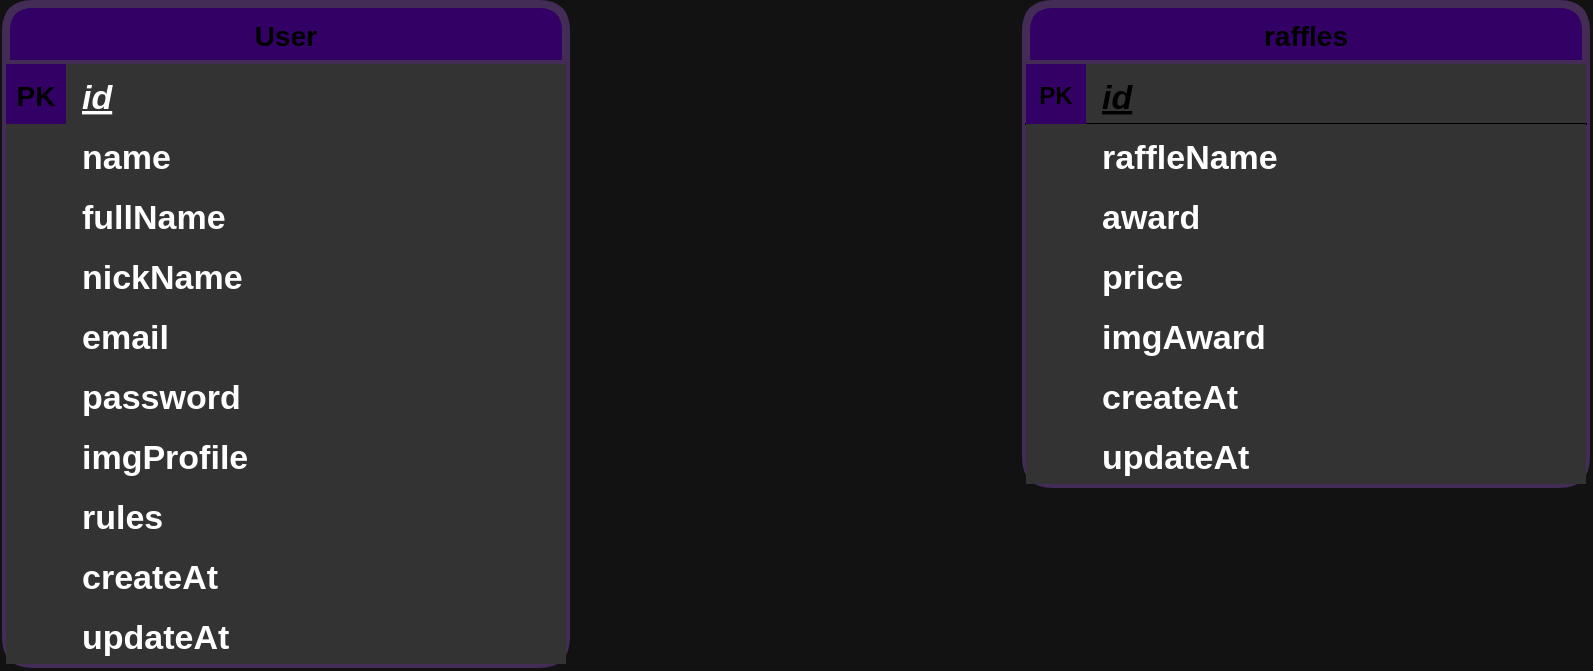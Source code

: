 <mxfile>
    <diagram id="nC6nw8Q5eUVLWcdzHIn0" name="Página-1">
        <mxGraphModel dx="1093" dy="585" grid="1" gridSize="10" guides="1" tooltips="1" connect="1" arrows="1" fold="1" page="1" pageScale="1" pageWidth="827" pageHeight="1169" background="#121212" math="0" shadow="0">
            <root>
                <mxCell id="0"/>
                <mxCell id="1" parent="0"/>
                <mxCell id="16" value="User" style="shape=table;startSize=30;container=1;collapsible=1;childLayout=tableLayout;fixedRows=1;rowLines=0;fontStyle=1;align=center;resizeLast=1;fillColor=#330066;fontColor=default;strokeColor=#432D57;strokeWidth=4;rounded=1;shadow=0;sketch=0;gradientColor=none;fontSize=14;labelBackgroundColor=none;" vertex="1" parent="1">
                    <mxGeometry x="20" y="20" width="280" height="330" as="geometry">
                        <mxRectangle x="20" y="20" width="60" height="30" as="alternateBounds"/>
                    </mxGeometry>
                </mxCell>
                <mxCell id="17" value="" style="shape=partialRectangle;collapsible=0;dropTarget=0;pointerEvents=0;fillColor=#330066;top=0;left=0;bottom=1;right=0;points=[[0,0.5],[1,0.5]];portConstraint=eastwest;fontSize=14;strokeColor=#432D57;startSize=30;fontStyle=1;strokeWidth=4;rounded=1;shadow=0;sketch=0;gradientColor=none;labelBackgroundColor=none;" vertex="1" parent="16">
                    <mxGeometry y="30" width="280" height="30" as="geometry"/>
                </mxCell>
                <mxCell id="18" value="PK" style="shape=partialRectangle;connectable=0;fillColor=#330066;top=0;left=0;bottom=0;right=0;fontStyle=1;overflow=hidden;fontSize=14;strokeColor=#432D57;startSize=30;strokeWidth=4;rounded=1;shadow=0;sketch=0;gradientColor=none;labelBackgroundColor=none;" vertex="1" parent="17">
                    <mxGeometry width="30" height="30" as="geometry">
                        <mxRectangle width="30" height="30" as="alternateBounds"/>
                    </mxGeometry>
                </mxCell>
                <mxCell id="19" value="id" style="shape=partialRectangle;connectable=0;fillColor=#333333;top=0;left=0;bottom=0;right=0;align=left;spacingLeft=6;fontStyle=7;overflow=hidden;fontSize=17;strokeColor=#314354;startSize=30;strokeWidth=5;rounded=1;shadow=0;sketch=0;gradientColor=none;labelBackgroundColor=none;fontColor=#ffffff;" vertex="1" parent="17">
                    <mxGeometry x="30" width="250" height="30" as="geometry">
                        <mxRectangle width="250" height="30" as="alternateBounds"/>
                    </mxGeometry>
                </mxCell>
                <mxCell id="20" value="" style="shape=partialRectangle;collapsible=0;dropTarget=0;pointerEvents=0;fillColor=#333333;top=0;left=0;bottom=0;right=0;points=[[0,0.5],[1,0.5]];portConstraint=eastwest;fontSize=14;strokeColor=#314354;startSize=30;fontStyle=1;strokeWidth=5;rounded=1;shadow=0;sketch=0;gradientColor=none;labelBackgroundColor=none;fontColor=#ffffff;" vertex="1" parent="16">
                    <mxGeometry y="60" width="280" height="30" as="geometry"/>
                </mxCell>
                <mxCell id="21" value="" style="shape=partialRectangle;connectable=0;fillColor=#333333;top=0;left=0;bottom=0;right=0;editable=1;overflow=hidden;fontSize=14;strokeColor=#314354;startSize=30;fontStyle=1;strokeWidth=5;rounded=1;shadow=0;sketch=0;gradientColor=none;labelBackgroundColor=none;fontColor=#ffffff;" vertex="1" parent="20">
                    <mxGeometry width="30" height="30" as="geometry">
                        <mxRectangle width="30" height="30" as="alternateBounds"/>
                    </mxGeometry>
                </mxCell>
                <mxCell id="22" value="name" style="shape=partialRectangle;connectable=0;fillColor=#333333;top=0;left=0;bottom=0;right=0;align=left;spacingLeft=6;overflow=hidden;labelBackgroundColor=none;fontSize=17;strokeColor=#314354;startSize=30;fontStyle=1;strokeWidth=5;rounded=1;shadow=0;sketch=0;gradientColor=none;fontColor=#ffffff;" vertex="1" parent="20">
                    <mxGeometry x="30" width="250" height="30" as="geometry">
                        <mxRectangle width="250" height="30" as="alternateBounds"/>
                    </mxGeometry>
                </mxCell>
                <mxCell id="23" value="" style="shape=partialRectangle;collapsible=0;dropTarget=0;pointerEvents=0;fillColor=#333333;top=0;left=0;bottom=0;right=0;points=[[0,0.5],[1,0.5]];portConstraint=eastwest;fontSize=14;strokeColor=#314354;startSize=30;fontStyle=1;strokeWidth=5;rounded=1;shadow=0;sketch=0;gradientColor=none;labelBackgroundColor=none;fontColor=#ffffff;" vertex="1" parent="16">
                    <mxGeometry y="90" width="280" height="30" as="geometry"/>
                </mxCell>
                <mxCell id="24" value="" style="shape=partialRectangle;connectable=0;fillColor=#333333;top=0;left=0;bottom=0;right=0;editable=1;overflow=hidden;fontSize=14;strokeColor=#314354;startSize=30;fontStyle=1;strokeWidth=5;rounded=1;shadow=0;sketch=0;gradientColor=none;labelBackgroundColor=none;fontColor=#ffffff;" vertex="1" parent="23">
                    <mxGeometry width="30" height="30" as="geometry">
                        <mxRectangle width="30" height="30" as="alternateBounds"/>
                    </mxGeometry>
                </mxCell>
                <mxCell id="25" value="fullName" style="shape=partialRectangle;connectable=0;fillColor=#333333;top=0;left=0;bottom=0;right=0;align=left;spacingLeft=6;overflow=hidden;labelBackgroundColor=none;fontSize=17;strokeColor=#314354;startSize=30;fontStyle=1;strokeWidth=5;rounded=1;shadow=0;sketch=0;gradientColor=none;fontColor=#ffffff;" vertex="1" parent="23">
                    <mxGeometry x="30" width="250" height="30" as="geometry">
                        <mxRectangle width="250" height="30" as="alternateBounds"/>
                    </mxGeometry>
                </mxCell>
                <mxCell id="26" value="" style="shape=partialRectangle;collapsible=0;dropTarget=0;pointerEvents=0;fillColor=#333333;top=0;left=0;bottom=0;right=0;points=[[0,0.5],[1,0.5]];portConstraint=eastwest;fontSize=14;strokeColor=#314354;startSize=30;fontStyle=1;strokeWidth=5;rounded=1;shadow=0;sketch=0;gradientColor=none;labelBackgroundColor=none;fontColor=#ffffff;" vertex="1" parent="16">
                    <mxGeometry y="120" width="280" height="30" as="geometry"/>
                </mxCell>
                <mxCell id="27" value="" style="shape=partialRectangle;connectable=0;fillColor=#333333;top=0;left=0;bottom=0;right=0;editable=1;overflow=hidden;fontSize=14;strokeColor=#314354;startSize=30;fontStyle=1;strokeWidth=5;rounded=1;shadow=0;sketch=0;gradientColor=none;labelBackgroundColor=none;fontColor=#ffffff;" vertex="1" parent="26">
                    <mxGeometry width="30" height="30" as="geometry">
                        <mxRectangle width="30" height="30" as="alternateBounds"/>
                    </mxGeometry>
                </mxCell>
                <mxCell id="28" value="nickName" style="shape=partialRectangle;connectable=0;fillColor=#333333;top=0;left=0;bottom=0;right=0;align=left;spacingLeft=6;overflow=hidden;labelBackgroundColor=none;fontSize=17;strokeColor=#314354;startSize=30;fontStyle=1;strokeWidth=5;rounded=1;shadow=0;sketch=0;gradientColor=none;fontColor=#ffffff;" vertex="1" parent="26">
                    <mxGeometry x="30" width="250" height="30" as="geometry">
                        <mxRectangle width="250" height="30" as="alternateBounds"/>
                    </mxGeometry>
                </mxCell>
                <mxCell id="29" value="" style="shape=partialRectangle;collapsible=0;dropTarget=0;pointerEvents=0;fillColor=#333333;top=0;left=0;bottom=0;right=0;points=[[0,0.5],[1,0.5]];portConstraint=eastwest;fontSize=14;strokeColor=#314354;startSize=30;fontStyle=1;strokeWidth=5;rounded=1;shadow=0;sketch=0;gradientColor=none;labelBackgroundColor=none;fontColor=#ffffff;" vertex="1" parent="16">
                    <mxGeometry y="150" width="280" height="30" as="geometry"/>
                </mxCell>
                <mxCell id="30" value="" style="shape=partialRectangle;connectable=0;fillColor=#333333;top=0;left=0;bottom=0;right=0;editable=1;overflow=hidden;fontSize=14;strokeColor=#314354;startSize=30;fontStyle=1;strokeWidth=5;rounded=1;shadow=0;sketch=0;gradientColor=none;labelBackgroundColor=none;fontColor=#ffffff;" vertex="1" parent="29">
                    <mxGeometry width="30" height="30" as="geometry">
                        <mxRectangle width="30" height="30" as="alternateBounds"/>
                    </mxGeometry>
                </mxCell>
                <mxCell id="31" value="email" style="shape=partialRectangle;connectable=0;fillColor=#333333;top=0;left=0;bottom=0;right=0;align=left;spacingLeft=6;overflow=hidden;labelBackgroundColor=none;fontSize=17;strokeColor=#314354;startSize=30;fontStyle=1;strokeWidth=5;rounded=1;shadow=0;sketch=0;gradientColor=none;fontColor=#ffffff;" vertex="1" parent="29">
                    <mxGeometry x="30" width="250" height="30" as="geometry">
                        <mxRectangle width="250" height="30" as="alternateBounds"/>
                    </mxGeometry>
                </mxCell>
                <mxCell id="32" value="" style="shape=partialRectangle;collapsible=0;dropTarget=0;pointerEvents=0;fillColor=#333333;top=0;left=0;bottom=0;right=0;points=[[0,0.5],[1,0.5]];portConstraint=eastwest;fontSize=14;strokeColor=#314354;startSize=30;fontStyle=1;strokeWidth=5;rounded=1;shadow=0;sketch=0;gradientColor=none;labelBackgroundColor=none;fontColor=#ffffff;" vertex="1" parent="16">
                    <mxGeometry y="180" width="280" height="30" as="geometry"/>
                </mxCell>
                <mxCell id="33" value="" style="shape=partialRectangle;connectable=0;fillColor=#333333;top=0;left=0;bottom=0;right=0;editable=1;overflow=hidden;fontSize=14;strokeColor=#314354;startSize=30;fontStyle=1;strokeWidth=5;rounded=1;shadow=0;sketch=0;gradientColor=none;labelBackgroundColor=none;fontColor=#ffffff;" vertex="1" parent="32">
                    <mxGeometry width="30" height="30" as="geometry">
                        <mxRectangle width="30" height="30" as="alternateBounds"/>
                    </mxGeometry>
                </mxCell>
                <mxCell id="34" value="password" style="shape=partialRectangle;connectable=0;fillColor=#333333;top=0;left=0;bottom=0;right=0;align=left;spacingLeft=6;overflow=hidden;labelBackgroundColor=none;fontSize=17;strokeColor=#314354;startSize=30;fontStyle=1;strokeWidth=5;rounded=1;shadow=0;sketch=0;gradientColor=none;fontColor=#ffffff;" vertex="1" parent="32">
                    <mxGeometry x="30" width="250" height="30" as="geometry">
                        <mxRectangle width="250" height="30" as="alternateBounds"/>
                    </mxGeometry>
                </mxCell>
                <mxCell id="35" value="" style="shape=partialRectangle;collapsible=0;dropTarget=0;pointerEvents=0;fillColor=#333333;top=0;left=0;bottom=0;right=0;points=[[0,0.5],[1,0.5]];portConstraint=eastwest;fontSize=14;strokeColor=#314354;startSize=30;fontStyle=1;strokeWidth=5;rounded=1;shadow=0;sketch=0;gradientColor=none;labelBackgroundColor=none;fontColor=#ffffff;" vertex="1" parent="16">
                    <mxGeometry y="210" width="280" height="30" as="geometry"/>
                </mxCell>
                <mxCell id="36" value="" style="shape=partialRectangle;connectable=0;fillColor=#333333;top=0;left=0;bottom=0;right=0;editable=1;overflow=hidden;fontSize=14;strokeColor=#314354;startSize=30;fontStyle=1;strokeWidth=5;rounded=1;shadow=0;sketch=0;gradientColor=none;labelBackgroundColor=none;fontColor=#ffffff;" vertex="1" parent="35">
                    <mxGeometry width="30" height="30" as="geometry">
                        <mxRectangle width="30" height="30" as="alternateBounds"/>
                    </mxGeometry>
                </mxCell>
                <mxCell id="37" value="imgProfile" style="shape=partialRectangle;connectable=0;fillColor=#333333;top=0;left=0;bottom=0;right=0;align=left;spacingLeft=6;overflow=hidden;labelBackgroundColor=none;fontSize=17;strokeColor=#314354;startSize=30;fontStyle=1;strokeWidth=5;rounded=1;shadow=0;sketch=0;gradientColor=none;fontColor=#ffffff;" vertex="1" parent="35">
                    <mxGeometry x="30" width="250" height="30" as="geometry">
                        <mxRectangle width="250" height="30" as="alternateBounds"/>
                    </mxGeometry>
                </mxCell>
                <mxCell id="38" value="" style="shape=partialRectangle;collapsible=0;dropTarget=0;pointerEvents=0;fillColor=#333333;top=0;left=0;bottom=0;right=0;points=[[0,0.5],[1,0.5]];portConstraint=eastwest;fontSize=14;strokeColor=#314354;startSize=30;fontStyle=1;strokeWidth=5;rounded=1;shadow=0;sketch=0;gradientColor=none;labelBackgroundColor=none;fontColor=#ffffff;" vertex="1" parent="16">
                    <mxGeometry y="240" width="280" height="30" as="geometry"/>
                </mxCell>
                <mxCell id="39" value="" style="shape=partialRectangle;connectable=0;fillColor=#333333;top=0;left=0;bottom=0;right=0;editable=1;overflow=hidden;fontSize=14;strokeColor=#314354;startSize=30;fontStyle=1;strokeWidth=5;rounded=1;shadow=0;sketch=0;gradientColor=none;labelBackgroundColor=none;fontColor=#ffffff;" vertex="1" parent="38">
                    <mxGeometry width="30" height="30" as="geometry">
                        <mxRectangle width="30" height="30" as="alternateBounds"/>
                    </mxGeometry>
                </mxCell>
                <mxCell id="40" value="rules" style="shape=partialRectangle;connectable=0;fillColor=#333333;top=0;left=0;bottom=0;right=0;align=left;spacingLeft=6;overflow=hidden;labelBackgroundColor=none;fontSize=17;strokeColor=#314354;startSize=30;fontStyle=1;strokeWidth=5;rounded=1;shadow=0;sketch=0;gradientColor=none;fontColor=#ffffff;" vertex="1" parent="38">
                    <mxGeometry x="30" width="250" height="30" as="geometry">
                        <mxRectangle width="250" height="30" as="alternateBounds"/>
                    </mxGeometry>
                </mxCell>
                <mxCell id="41" value="" style="shape=partialRectangle;collapsible=0;dropTarget=0;pointerEvents=0;fillColor=#333333;top=0;left=0;bottom=0;right=0;points=[[0,0.5],[1,0.5]];portConstraint=eastwest;fontSize=14;strokeColor=#314354;startSize=30;fontStyle=1;strokeWidth=5;rounded=1;shadow=0;sketch=0;gradientColor=none;labelBackgroundColor=none;fontColor=#ffffff;" vertex="1" parent="16">
                    <mxGeometry y="270" width="280" height="30" as="geometry"/>
                </mxCell>
                <mxCell id="42" value="" style="shape=partialRectangle;connectable=0;fillColor=#333333;top=0;left=0;bottom=0;right=0;editable=1;overflow=hidden;fontSize=14;strokeColor=#314354;startSize=30;fontStyle=1;strokeWidth=5;rounded=1;shadow=0;sketch=0;gradientColor=none;labelBackgroundColor=none;fontColor=#ffffff;" vertex="1" parent="41">
                    <mxGeometry width="30" height="30" as="geometry">
                        <mxRectangle width="30" height="30" as="alternateBounds"/>
                    </mxGeometry>
                </mxCell>
                <mxCell id="43" value="createAt" style="shape=partialRectangle;connectable=0;fillColor=#333333;top=0;left=0;bottom=0;right=0;align=left;spacingLeft=6;overflow=hidden;labelBackgroundColor=none;fontSize=17;strokeColor=#314354;startSize=30;fontStyle=1;strokeWidth=5;rounded=1;shadow=0;sketch=0;gradientColor=none;fontColor=#ffffff;" vertex="1" parent="41">
                    <mxGeometry x="30" width="250" height="30" as="geometry">
                        <mxRectangle width="250" height="30" as="alternateBounds"/>
                    </mxGeometry>
                </mxCell>
                <mxCell id="44" value="" style="shape=partialRectangle;collapsible=0;dropTarget=0;pointerEvents=0;fillColor=#333333;top=0;left=0;bottom=0;right=0;points=[[0,0.5],[1,0.5]];portConstraint=eastwest;fontSize=14;strokeColor=#314354;startSize=30;fontStyle=1;strokeWidth=5;rounded=1;shadow=0;sketch=0;gradientColor=none;labelBackgroundColor=none;fontColor=#ffffff;" vertex="1" parent="16">
                    <mxGeometry y="300" width="280" height="30" as="geometry"/>
                </mxCell>
                <mxCell id="45" value="" style="shape=partialRectangle;connectable=0;fillColor=#333333;top=0;left=0;bottom=0;right=0;editable=1;overflow=hidden;fontSize=14;strokeColor=#314354;startSize=30;fontStyle=1;strokeWidth=5;rounded=1;shadow=0;sketch=0;gradientColor=none;labelBackgroundColor=none;fontColor=#ffffff;" vertex="1" parent="44">
                    <mxGeometry width="30" height="30" as="geometry">
                        <mxRectangle width="30" height="30" as="alternateBounds"/>
                    </mxGeometry>
                </mxCell>
                <mxCell id="46" value="updateAt" style="shape=partialRectangle;connectable=0;fillColor=#333333;top=0;left=0;bottom=0;right=0;align=left;spacingLeft=6;overflow=hidden;labelBackgroundColor=none;fontSize=17;strokeColor=#314354;startSize=30;fontStyle=1;strokeWidth=5;rounded=1;shadow=0;sketch=0;gradientColor=none;fontColor=#ffffff;" vertex="1" parent="44">
                    <mxGeometry x="30" width="250" height="30" as="geometry">
                        <mxRectangle width="250" height="30" as="alternateBounds"/>
                    </mxGeometry>
                </mxCell>
                <mxCell id="47" value="raffles" style="shape=table;startSize=30;container=1;collapsible=1;childLayout=tableLayout;fixedRows=1;rowLines=0;fontStyle=1;align=center;resizeLast=1;fillColor=#330066;fontColor=default;strokeColor=#432D57;strokeWidth=4;rounded=1;shadow=0;sketch=0;gradientColor=none;fontSize=14;labelBackgroundColor=none;" vertex="1" parent="1">
                    <mxGeometry x="530" y="20" width="280" height="240" as="geometry">
                        <mxRectangle x="20" y="20" width="60" height="30" as="alternateBounds"/>
                    </mxGeometry>
                </mxCell>
                <mxCell id="48" value="" style="shape=partialRectangle;collapsible=0;dropTarget=0;pointerEvents=0;fillColor=#333333;top=0;left=0;bottom=1;right=0;points=[[0,0.5],[1,0.5]];portConstraint=eastwest;fontStyle=1;fontSize=14;" vertex="1" parent="47">
                    <mxGeometry y="30" width="280" height="30" as="geometry"/>
                </mxCell>
                <mxCell id="49" value="PK" style="shape=partialRectangle;connectable=0;fillColor=#330066;top=0;left=0;bottom=0;right=0;fontStyle=1;overflow=hidden;" vertex="1" parent="48">
                    <mxGeometry width="30" height="30" as="geometry">
                        <mxRectangle width="30" height="30" as="alternateBounds"/>
                    </mxGeometry>
                </mxCell>
                <mxCell id="50" value="id" style="shape=partialRectangle;connectable=0;fillColor=none;top=0;left=0;bottom=0;right=0;align=left;spacingLeft=6;fontStyle=7;overflow=hidden;fontSize=17;" vertex="1" parent="48">
                    <mxGeometry x="30" width="250" height="30" as="geometry">
                        <mxRectangle width="250" height="30" as="alternateBounds"/>
                    </mxGeometry>
                </mxCell>
                <mxCell id="51" value="" style="shape=partialRectangle;collapsible=0;dropTarget=0;pointerEvents=0;fillColor=#333333;top=0;left=0;bottom=0;right=0;points=[[0,0.5],[1,0.5]];portConstraint=eastwest;strokeWidth=5;fontColor=#ffffff;strokeColor=#314354;fontStyle=1;fontSize=14;" vertex="1" parent="47">
                    <mxGeometry y="60" width="280" height="30" as="geometry"/>
                </mxCell>
                <mxCell id="52" value="" style="shape=partialRectangle;connectable=0;fillColor=#333333;top=0;left=0;bottom=0;right=0;editable=1;overflow=hidden;fontColor=#ffffff;strokeColor=#314354;" vertex="1" parent="51">
                    <mxGeometry width="30" height="30" as="geometry">
                        <mxRectangle width="30" height="30" as="alternateBounds"/>
                    </mxGeometry>
                </mxCell>
                <mxCell id="53" value="raffleName" style="shape=partialRectangle;connectable=0;fillColor=#333333;top=0;left=0;bottom=0;right=0;align=left;spacingLeft=6;overflow=hidden;labelBackgroundColor=#333333;fontColor=#ffffff;strokeColor=#314354;fontStyle=1;fontSize=17;" vertex="1" parent="51">
                    <mxGeometry x="30" width="250" height="30" as="geometry">
                        <mxRectangle width="250" height="30" as="alternateBounds"/>
                    </mxGeometry>
                </mxCell>
                <mxCell id="54" value="" style="shape=partialRectangle;collapsible=0;dropTarget=0;pointerEvents=0;fillColor=#333333;top=0;left=0;bottom=0;right=0;points=[[0,0.5],[1,0.5]];portConstraint=eastwest;strokeWidth=5;fontColor=#ffffff;strokeColor=#314354;fontStyle=1;fontSize=14;" vertex="1" parent="47">
                    <mxGeometry y="90" width="280" height="30" as="geometry"/>
                </mxCell>
                <mxCell id="55" value="" style="shape=partialRectangle;connectable=0;fillColor=#333333;top=0;left=0;bottom=0;right=0;editable=1;overflow=hidden;fontColor=#ffffff;strokeColor=#314354;" vertex="1" parent="54">
                    <mxGeometry width="30" height="30" as="geometry">
                        <mxRectangle width="30" height="30" as="alternateBounds"/>
                    </mxGeometry>
                </mxCell>
                <mxCell id="56" value="award" style="shape=partialRectangle;connectable=0;fillColor=#333333;top=0;left=0;bottom=0;right=0;align=left;spacingLeft=6;overflow=hidden;labelBackgroundColor=#333333;fontColor=#ffffff;strokeColor=#314354;fontStyle=1;fontSize=17;" vertex="1" parent="54">
                    <mxGeometry x="30" width="250" height="30" as="geometry">
                        <mxRectangle width="250" height="30" as="alternateBounds"/>
                    </mxGeometry>
                </mxCell>
                <mxCell id="57" value="" style="shape=partialRectangle;collapsible=0;dropTarget=0;pointerEvents=0;fillColor=#333333;top=0;left=0;bottom=0;right=0;points=[[0,0.5],[1,0.5]];portConstraint=eastwest;strokeWidth=5;fontColor=#ffffff;strokeColor=#314354;fontStyle=1;fontSize=14;" vertex="1" parent="47">
                    <mxGeometry y="120" width="280" height="30" as="geometry"/>
                </mxCell>
                <mxCell id="58" value="" style="shape=partialRectangle;connectable=0;fillColor=#333333;top=0;left=0;bottom=0;right=0;editable=1;overflow=hidden;fontColor=#ffffff;strokeColor=#314354;" vertex="1" parent="57">
                    <mxGeometry width="30" height="30" as="geometry">
                        <mxRectangle width="30" height="30" as="alternateBounds"/>
                    </mxGeometry>
                </mxCell>
                <mxCell id="59" value="price" style="shape=partialRectangle;connectable=0;fillColor=#333333;top=0;left=0;bottom=0;right=0;align=left;spacingLeft=6;overflow=hidden;labelBackgroundColor=#333333;fontColor=#ffffff;strokeColor=#314354;fontStyle=1;fontSize=17;" vertex="1" parent="57">
                    <mxGeometry x="30" width="250" height="30" as="geometry">
                        <mxRectangle width="250" height="30" as="alternateBounds"/>
                    </mxGeometry>
                </mxCell>
                <mxCell id="60" value="" style="shape=partialRectangle;collapsible=0;dropTarget=0;pointerEvents=0;fillColor=#333333;top=0;left=0;bottom=0;right=0;points=[[0,0.5],[1,0.5]];portConstraint=eastwest;strokeWidth=5;fontColor=#ffffff;strokeColor=#314354;fontStyle=1;fontSize=14;" vertex="1" parent="47">
                    <mxGeometry y="150" width="280" height="30" as="geometry"/>
                </mxCell>
                <mxCell id="61" value="" style="shape=partialRectangle;connectable=0;fillColor=#333333;top=0;left=0;bottom=0;right=0;editable=1;overflow=hidden;fontColor=#ffffff;strokeColor=#314354;" vertex="1" parent="60">
                    <mxGeometry width="30" height="30" as="geometry">
                        <mxRectangle width="30" height="30" as="alternateBounds"/>
                    </mxGeometry>
                </mxCell>
                <mxCell id="62" value="imgAward" style="shape=partialRectangle;connectable=0;fillColor=#333333;top=0;left=0;bottom=0;right=0;align=left;spacingLeft=6;overflow=hidden;labelBackgroundColor=#333333;fontColor=#ffffff;strokeColor=#314354;fontStyle=1;fontSize=17;" vertex="1" parent="60">
                    <mxGeometry x="30" width="250" height="30" as="geometry">
                        <mxRectangle width="250" height="30" as="alternateBounds"/>
                    </mxGeometry>
                </mxCell>
                <mxCell id="63" value="" style="shape=partialRectangle;collapsible=0;dropTarget=0;pointerEvents=0;fillColor=#333333;top=0;left=0;bottom=0;right=0;points=[[0,0.5],[1,0.5]];portConstraint=eastwest;strokeWidth=5;fontColor=#ffffff;strokeColor=#314354;fontStyle=1;fontSize=14;" vertex="1" parent="47">
                    <mxGeometry y="180" width="280" height="30" as="geometry"/>
                </mxCell>
                <mxCell id="64" value="" style="shape=partialRectangle;connectable=0;fillColor=#333333;top=0;left=0;bottom=0;right=0;editable=1;overflow=hidden;fontColor=#ffffff;strokeColor=#314354;" vertex="1" parent="63">
                    <mxGeometry width="30" height="30" as="geometry">
                        <mxRectangle width="30" height="30" as="alternateBounds"/>
                    </mxGeometry>
                </mxCell>
                <mxCell id="65" value="createAt" style="shape=partialRectangle;connectable=0;fillColor=#333333;top=0;left=0;bottom=0;right=0;align=left;spacingLeft=6;overflow=hidden;labelBackgroundColor=#333333;fontColor=#ffffff;strokeColor=#314354;fontStyle=1;fontSize=17;" vertex="1" parent="63">
                    <mxGeometry x="30" width="250" height="30" as="geometry">
                        <mxRectangle width="250" height="30" as="alternateBounds"/>
                    </mxGeometry>
                </mxCell>
                <mxCell id="66" value="" style="shape=partialRectangle;collapsible=0;dropTarget=0;pointerEvents=0;fillColor=#333333;top=0;left=0;bottom=0;right=0;points=[[0,0.5],[1,0.5]];portConstraint=eastwest;strokeWidth=5;fontColor=#ffffff;strokeColor=#314354;fontStyle=1;fontSize=14;" vertex="1" parent="47">
                    <mxGeometry y="210" width="280" height="30" as="geometry"/>
                </mxCell>
                <mxCell id="67" value="" style="shape=partialRectangle;connectable=0;fillColor=#333333;top=0;left=0;bottom=0;right=0;editable=1;overflow=hidden;fontColor=#ffffff;strokeColor=#314354;" vertex="1" parent="66">
                    <mxGeometry width="30" height="30" as="geometry">
                        <mxRectangle width="30" height="30" as="alternateBounds"/>
                    </mxGeometry>
                </mxCell>
                <mxCell id="68" value="updateAt" style="shape=partialRectangle;connectable=0;fillColor=#333333;top=0;left=0;bottom=0;right=0;align=left;spacingLeft=6;overflow=hidden;labelBackgroundColor=#333333;fontColor=#ffffff;strokeColor=#314354;fontStyle=1;fontSize=17;" vertex="1" parent="66">
                    <mxGeometry x="30" width="250" height="30" as="geometry">
                        <mxRectangle width="250" height="30" as="alternateBounds"/>
                    </mxGeometry>
                </mxCell>
            </root>
        </mxGraphModel>
    </diagram>
</mxfile>